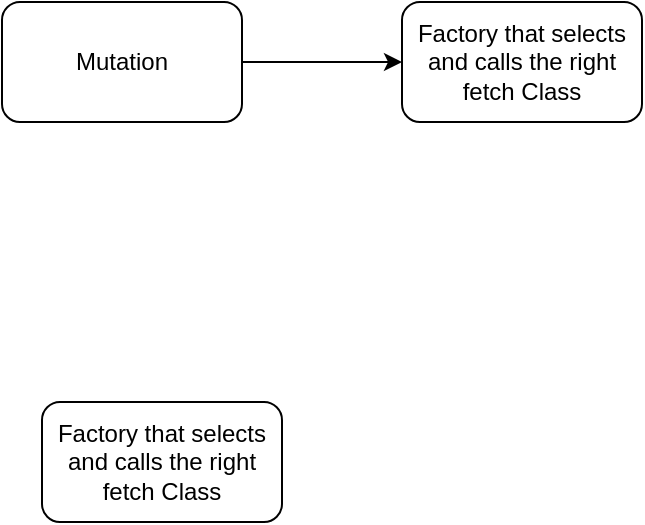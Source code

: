 <mxfile version="24.7.17">
  <diagram name="Page-1" id="1iqCaN1SgYG9IPOz-t7U">
    <mxGraphModel dx="1434" dy="820" grid="1" gridSize="10" guides="1" tooltips="1" connect="1" arrows="1" fold="1" page="1" pageScale="1" pageWidth="850" pageHeight="1100" math="0" shadow="0">
      <root>
        <mxCell id="0" />
        <mxCell id="1" parent="0" />
        <mxCell id="Op-Q-HsrYjnD_lvxCk_R-3" value="" style="edgeStyle=orthogonalEdgeStyle;rounded=0;orthogonalLoop=1;jettySize=auto;html=1;" edge="1" parent="1" source="Op-Q-HsrYjnD_lvxCk_R-1" target="Op-Q-HsrYjnD_lvxCk_R-2">
          <mxGeometry relative="1" as="geometry" />
        </mxCell>
        <mxCell id="Op-Q-HsrYjnD_lvxCk_R-1" value="Mutation" style="rounded=1;whiteSpace=wrap;html=1;" vertex="1" parent="1">
          <mxGeometry x="80" y="80" width="120" height="60" as="geometry" />
        </mxCell>
        <mxCell id="Op-Q-HsrYjnD_lvxCk_R-2" value="Factory that selects and calls the right fetch Class" style="rounded=1;whiteSpace=wrap;html=1;" vertex="1" parent="1">
          <mxGeometry x="280" y="80" width="120" height="60" as="geometry" />
        </mxCell>
        <mxCell id="Op-Q-HsrYjnD_lvxCk_R-4" value="Factory that selects and calls the right fetch Class" style="rounded=1;whiteSpace=wrap;html=1;" vertex="1" parent="1">
          <mxGeometry x="100" y="280" width="120" height="60" as="geometry" />
        </mxCell>
      </root>
    </mxGraphModel>
  </diagram>
</mxfile>
